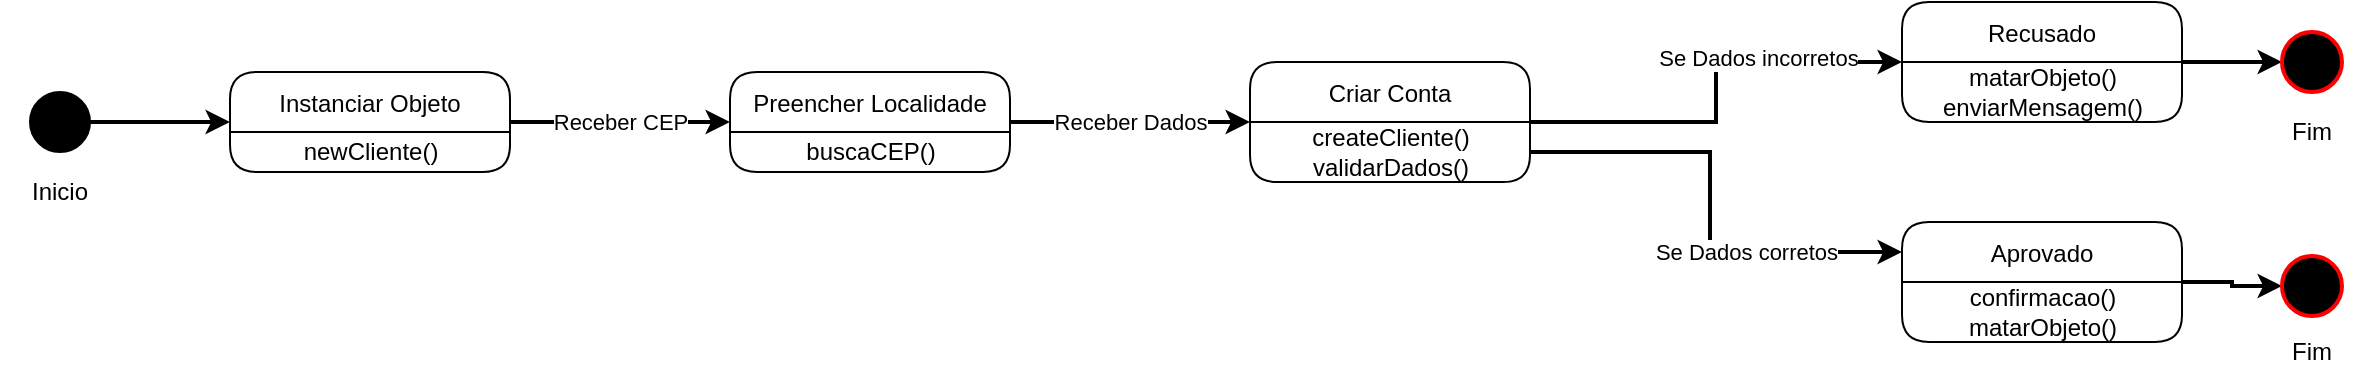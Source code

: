 <mxfile version="17.2.4" type="device" pages="6"><diagram id="d__lL-7e5vI1EAoWvttF" name="Cliente"><mxGraphModel dx="1422" dy="865" grid="1" gridSize="10" guides="1" tooltips="1" connect="1" arrows="1" fold="1" page="1" pageScale="1" pageWidth="827" pageHeight="1169" math="0" shadow="0"><root><mxCell id="0"/><mxCell id="1" parent="0"/><mxCell id="Wi28_8OTatRWGvwmLE8c-4" style="edgeStyle=orthogonalEdgeStyle;rounded=0;orthogonalLoop=1;jettySize=auto;html=1;entryX=0;entryY=0.5;entryDx=0;entryDy=0;strokeWidth=2;" parent="1" source="Wi28_8OTatRWGvwmLE8c-2" target="Wi28_8OTatRWGvwmLE8c-16" edge="1"><mxGeometry relative="1" as="geometry"><mxPoint x="200" y="80" as="targetPoint"/></mxGeometry></mxCell><mxCell id="Wi28_8OTatRWGvwmLE8c-2" value="" style="ellipse;whiteSpace=wrap;html=1;aspect=fixed;fillColor=#000000;" parent="1" vertex="1"><mxGeometry x="30" y="65" width="30" height="30" as="geometry"/></mxCell><mxCell id="Wi28_8OTatRWGvwmLE8c-22" value="Receber CEP" style="edgeStyle=orthogonalEdgeStyle;rounded=0;orthogonalLoop=1;jettySize=auto;html=1;entryX=0;entryY=0.5;entryDx=0;entryDy=0;strokeWidth=2;" parent="1" source="Wi28_8OTatRWGvwmLE8c-16" target="Wi28_8OTatRWGvwmLE8c-21" edge="1"><mxGeometry relative="1" as="geometry"/></mxCell><mxCell id="Wi28_8OTatRWGvwmLE8c-16" value="Instanciar Objeto" style="swimlane;fontStyle=0;childLayout=stackLayout;horizontal=1;startSize=30;horizontalStack=0;resizeParent=1;resizeParentMax=0;resizeLast=0;collapsible=1;marginBottom=0;fillColor=#FFFFFF;rounded=1;" parent="1" vertex="1"><mxGeometry x="130" y="55" width="140" height="50" as="geometry"/></mxCell><mxCell id="Wi28_8OTatRWGvwmLE8c-25" value="newCliente()" style="text;html=1;align=center;verticalAlign=middle;resizable=0;points=[];autosize=1;strokeColor=none;fillColor=none;" parent="Wi28_8OTatRWGvwmLE8c-16" vertex="1"><mxGeometry y="30" width="140" height="20" as="geometry"/></mxCell><mxCell id="Wi28_8OTatRWGvwmLE8c-24" value="Receber Dados" style="edgeStyle=orthogonalEdgeStyle;rounded=0;orthogonalLoop=1;jettySize=auto;html=1;entryX=0;entryY=0.5;entryDx=0;entryDy=0;strokeWidth=2;" parent="1" source="Wi28_8OTatRWGvwmLE8c-21" target="Wi28_8OTatRWGvwmLE8c-23" edge="1"><mxGeometry relative="1" as="geometry"/></mxCell><mxCell id="Wi28_8OTatRWGvwmLE8c-21" value="Preencher Localidade" style="swimlane;fontStyle=0;childLayout=stackLayout;horizontal=1;startSize=30;horizontalStack=0;resizeParent=1;resizeParentMax=0;resizeLast=0;collapsible=1;marginBottom=0;fillColor=#FFFFFF;rounded=1;" parent="1" vertex="1"><mxGeometry x="380" y="55" width="140" height="50" as="geometry"/></mxCell><mxCell id="Wi28_8OTatRWGvwmLE8c-27" value="buscaCEP()" style="text;html=1;align=center;verticalAlign=middle;resizable=0;points=[];autosize=1;strokeColor=none;fillColor=none;" parent="Wi28_8OTatRWGvwmLE8c-21" vertex="1"><mxGeometry y="30" width="140" height="20" as="geometry"/></mxCell><mxCell id="Wi28_8OTatRWGvwmLE8c-35" style="edgeStyle=orthogonalEdgeStyle;rounded=0;orthogonalLoop=1;jettySize=auto;html=1;entryX=0;entryY=0.5;entryDx=0;entryDy=0;strokeWidth=2;" parent="1" source="Wi28_8OTatRWGvwmLE8c-23" target="Wi28_8OTatRWGvwmLE8c-31" edge="1"><mxGeometry relative="1" as="geometry"/></mxCell><mxCell id="Wi28_8OTatRWGvwmLE8c-40" value="Se Dados incorretos" style="edgeLabel;html=1;align=center;verticalAlign=middle;resizable=0;points=[];" parent="Wi28_8OTatRWGvwmLE8c-35" vertex="1" connectable="0"><mxGeometry x="0.328" y="2" relative="1" as="geometry"><mxPoint as="offset"/></mxGeometry></mxCell><mxCell id="Wi28_8OTatRWGvwmLE8c-23" value="Criar Conta" style="swimlane;fontStyle=0;childLayout=stackLayout;horizontal=1;startSize=30;horizontalStack=0;resizeParent=1;resizeParentMax=0;resizeLast=0;collapsible=1;marginBottom=0;fillColor=#FFFFFF;rounded=1;" parent="1" vertex="1"><mxGeometry x="640" y="50" width="140" height="60" as="geometry"/></mxCell><mxCell id="Wi28_8OTatRWGvwmLE8c-28" value="createCliente()&lt;br&gt;validarDados()" style="text;html=1;align=center;verticalAlign=middle;resizable=0;points=[];autosize=1;strokeColor=none;fillColor=none;" parent="Wi28_8OTatRWGvwmLE8c-23" vertex="1"><mxGeometry y="30" width="140" height="30" as="geometry"/></mxCell><mxCell id="Wi28_8OTatRWGvwmLE8c-43" style="edgeStyle=orthogonalEdgeStyle;rounded=0;orthogonalLoop=1;jettySize=auto;html=1;entryX=0;entryY=0.5;entryDx=0;entryDy=0;strokeWidth=2;" parent="1" source="Wi28_8OTatRWGvwmLE8c-31" target="Wi28_8OTatRWGvwmLE8c-42" edge="1"><mxGeometry relative="1" as="geometry"/></mxCell><mxCell id="Wi28_8OTatRWGvwmLE8c-31" value="Recusado" style="swimlane;fontStyle=0;childLayout=stackLayout;horizontal=1;startSize=30;horizontalStack=0;resizeParent=1;resizeParentMax=0;resizeLast=0;collapsible=1;marginBottom=0;fillColor=#FFFFFF;rounded=1;" parent="1" vertex="1"><mxGeometry x="966" y="20" width="140" height="60" as="geometry"/></mxCell><mxCell id="Wi28_8OTatRWGvwmLE8c-32" value="matarObjeto()&lt;br&gt;enviarMensagem()" style="text;html=1;align=center;verticalAlign=middle;resizable=0;points=[];autosize=1;strokeColor=none;fillColor=none;" parent="Wi28_8OTatRWGvwmLE8c-31" vertex="1"><mxGeometry y="30" width="140" height="30" as="geometry"/></mxCell><mxCell id="Wi28_8OTatRWGvwmLE8c-48" style="edgeStyle=orthogonalEdgeStyle;rounded=0;orthogonalLoop=1;jettySize=auto;html=1;entryX=0;entryY=0.5;entryDx=0;entryDy=0;strokeWidth=2;" parent="1" source="Wi28_8OTatRWGvwmLE8c-37" target="Wi28_8OTatRWGvwmLE8c-46" edge="1"><mxGeometry relative="1" as="geometry"/></mxCell><mxCell id="Wi28_8OTatRWGvwmLE8c-37" value="Aprovado" style="swimlane;fontStyle=0;childLayout=stackLayout;horizontal=1;startSize=30;horizontalStack=0;resizeParent=1;resizeParentMax=0;resizeLast=0;collapsible=1;marginBottom=0;fillColor=#FFFFFF;rounded=1;" parent="1" vertex="1"><mxGeometry x="966" y="130" width="140" height="60" as="geometry"/></mxCell><mxCell id="Wi28_8OTatRWGvwmLE8c-38" value="confirmacao()&lt;br&gt;matarObjeto()" style="text;html=1;align=center;verticalAlign=middle;resizable=0;points=[];autosize=1;strokeColor=none;fillColor=none;" parent="Wi28_8OTatRWGvwmLE8c-37" vertex="1"><mxGeometry y="30" width="140" height="30" as="geometry"/></mxCell><mxCell id="Wi28_8OTatRWGvwmLE8c-39" style="edgeStyle=orthogonalEdgeStyle;rounded=0;orthogonalLoop=1;jettySize=auto;html=1;strokeWidth=2;" parent="1" source="Wi28_8OTatRWGvwmLE8c-28" target="Wi28_8OTatRWGvwmLE8c-37" edge="1"><mxGeometry relative="1" as="geometry"><Array as="points"><mxPoint x="870" y="95"/><mxPoint x="870" y="145"/></Array></mxGeometry></mxCell><mxCell id="Wi28_8OTatRWGvwmLE8c-41" value="Se Dados corretos" style="edgeLabel;html=1;align=center;verticalAlign=middle;resizable=0;points=[];" parent="Wi28_8OTatRWGvwmLE8c-39" vertex="1" connectable="0"><mxGeometry x="0.246" y="-3" relative="1" as="geometry"><mxPoint x="11" y="-3" as="offset"/></mxGeometry></mxCell><mxCell id="Wi28_8OTatRWGvwmLE8c-42" value="Fim" style="ellipse;whiteSpace=wrap;html=1;aspect=fixed;fillColor=#000000;strokeColor=#FF0000;strokeWidth=2;" parent="1" vertex="1"><mxGeometry x="1156" y="35" width="30" height="30" as="geometry"/></mxCell><mxCell id="Wi28_8OTatRWGvwmLE8c-44" value="Fim" style="text;html=1;strokeColor=none;fillColor=none;align=center;verticalAlign=middle;whiteSpace=wrap;rounded=0;" parent="1" vertex="1"><mxGeometry x="1141" y="70" width="60" height="30" as="geometry"/></mxCell><mxCell id="Wi28_8OTatRWGvwmLE8c-46" value="Fim" style="ellipse;whiteSpace=wrap;html=1;aspect=fixed;fillColor=#000000;strokeColor=#FF0000;strokeWidth=2;" parent="1" vertex="1"><mxGeometry x="1156" y="147" width="30" height="30" as="geometry"/></mxCell><mxCell id="Wi28_8OTatRWGvwmLE8c-47" value="Fim" style="text;html=1;strokeColor=none;fillColor=none;align=center;verticalAlign=middle;whiteSpace=wrap;rounded=0;" parent="1" vertex="1"><mxGeometry x="1141" y="180" width="60" height="30" as="geometry"/></mxCell><mxCell id="5NjfMTuAP95Ic-Omw6LU-1" value="Inicio" style="text;html=1;strokeColor=none;fillColor=none;align=center;verticalAlign=middle;whiteSpace=wrap;rounded=0;" parent="1" vertex="1"><mxGeometry x="15" y="100" width="60" height="30" as="geometry"/></mxCell></root></mxGraphModel></diagram><diagram id="Y2x1LeYhTj1fg2mbW8Dr" name="Mecanico"><mxGraphModel dx="1422" dy="865" grid="1" gridSize="10" guides="1" tooltips="1" connect="1" arrows="1" fold="1" page="1" pageScale="1" pageWidth="827" pageHeight="1169" math="0" shadow="0"><root><mxCell id="0"/><mxCell id="1" parent="0"/><mxCell id="ucSKzTuNfNMC8DD_uGcm-1" style="edgeStyle=orthogonalEdgeStyle;rounded=0;orthogonalLoop=1;jettySize=auto;html=1;entryX=0;entryY=0.5;entryDx=0;entryDy=0;strokeWidth=2;" parent="1" source="ucSKzTuNfNMC8DD_uGcm-2" target="ucSKzTuNfNMC8DD_uGcm-4" edge="1"><mxGeometry relative="1" as="geometry"><mxPoint x="200" y="80" as="targetPoint"/></mxGeometry></mxCell><mxCell id="ucSKzTuNfNMC8DD_uGcm-2" value="" style="ellipse;whiteSpace=wrap;html=1;aspect=fixed;fillColor=#000000;" parent="1" vertex="1"><mxGeometry x="30" y="65" width="30" height="30" as="geometry"/></mxCell><mxCell id="ucSKzTuNfNMC8DD_uGcm-3" value="Receber CEP" style="edgeStyle=orthogonalEdgeStyle;rounded=0;orthogonalLoop=1;jettySize=auto;html=1;entryX=0;entryY=0.5;entryDx=0;entryDy=0;strokeWidth=2;" parent="1" source="ucSKzTuNfNMC8DD_uGcm-4" target="ucSKzTuNfNMC8DD_uGcm-7" edge="1"><mxGeometry relative="1" as="geometry"/></mxCell><mxCell id="ucSKzTuNfNMC8DD_uGcm-4" value="Instanciar Objeto" style="swimlane;fontStyle=0;childLayout=stackLayout;horizontal=1;startSize=30;horizontalStack=0;resizeParent=1;resizeParentMax=0;resizeLast=0;collapsible=1;marginBottom=0;fillColor=#FFFFFF;rounded=1;" parent="1" vertex="1"><mxGeometry x="190" y="55" width="140" height="50" as="geometry"/></mxCell><mxCell id="ucSKzTuNfNMC8DD_uGcm-5" value="newMecanico()" style="text;html=1;align=center;verticalAlign=middle;resizable=0;points=[];autosize=1;strokeColor=none;fillColor=none;" parent="ucSKzTuNfNMC8DD_uGcm-4" vertex="1"><mxGeometry y="30" width="140" height="20" as="geometry"/></mxCell><mxCell id="ucSKzTuNfNMC8DD_uGcm-6" value="Receber Dados" style="edgeStyle=orthogonalEdgeStyle;rounded=0;orthogonalLoop=1;jettySize=auto;html=1;entryX=0;entryY=0.5;entryDx=0;entryDy=0;strokeWidth=2;" parent="1" source="ucSKzTuNfNMC8DD_uGcm-7" target="ucSKzTuNfNMC8DD_uGcm-11" edge="1"><mxGeometry relative="1" as="geometry"/></mxCell><mxCell id="ucSKzTuNfNMC8DD_uGcm-7" value="Preencher Localidade" style="swimlane;fontStyle=0;childLayout=stackLayout;horizontal=1;startSize=30;horizontalStack=0;resizeParent=1;resizeParentMax=0;resizeLast=0;collapsible=1;marginBottom=0;fillColor=#FFFFFF;rounded=1;" parent="1" vertex="1"><mxGeometry x="440" y="55" width="140" height="50" as="geometry"/></mxCell><mxCell id="ucSKzTuNfNMC8DD_uGcm-8" value="buscaCEP()" style="text;html=1;align=center;verticalAlign=middle;resizable=0;points=[];autosize=1;strokeColor=none;fillColor=none;" parent="ucSKzTuNfNMC8DD_uGcm-7" vertex="1"><mxGeometry y="30" width="140" height="20" as="geometry"/></mxCell><mxCell id="ucSKzTuNfNMC8DD_uGcm-9" style="edgeStyle=orthogonalEdgeStyle;rounded=0;orthogonalLoop=1;jettySize=auto;html=1;entryX=0;entryY=0.5;entryDx=0;entryDy=0;strokeWidth=2;" parent="1" source="ucSKzTuNfNMC8DD_uGcm-11" target="ucSKzTuNfNMC8DD_uGcm-14" edge="1"><mxGeometry relative="1" as="geometry"/></mxCell><mxCell id="ucSKzTuNfNMC8DD_uGcm-10" value="Se Dados incorretos" style="edgeLabel;html=1;align=center;verticalAlign=middle;resizable=0;points=[];" parent="ucSKzTuNfNMC8DD_uGcm-9" vertex="1" connectable="0"><mxGeometry x="0.328" y="2" relative="1" as="geometry"><mxPoint as="offset"/></mxGeometry></mxCell><mxCell id="ucSKzTuNfNMC8DD_uGcm-11" value="Criar Conta" style="swimlane;fontStyle=0;childLayout=stackLayout;horizontal=1;startSize=30;horizontalStack=0;resizeParent=1;resizeParentMax=0;resizeLast=0;collapsible=1;marginBottom=0;fillColor=#FFFFFF;rounded=1;" parent="1" vertex="1"><mxGeometry x="680" y="50" width="140" height="60" as="geometry"/></mxCell><mxCell id="ucSKzTuNfNMC8DD_uGcm-12" value="createMecanico()&lt;br&gt;validarDados()" style="text;html=1;align=center;verticalAlign=middle;resizable=0;points=[];autosize=1;strokeColor=none;fillColor=none;" parent="ucSKzTuNfNMC8DD_uGcm-11" vertex="1"><mxGeometry y="30" width="140" height="30" as="geometry"/></mxCell><mxCell id="ucSKzTuNfNMC8DD_uGcm-13" style="edgeStyle=orthogonalEdgeStyle;rounded=0;orthogonalLoop=1;jettySize=auto;html=1;entryX=0;entryY=0.5;entryDx=0;entryDy=0;strokeWidth=2;" parent="1" source="ucSKzTuNfNMC8DD_uGcm-14" target="ucSKzTuNfNMC8DD_uGcm-21" edge="1"><mxGeometry relative="1" as="geometry"/></mxCell><mxCell id="ucSKzTuNfNMC8DD_uGcm-14" value="Recusado" style="swimlane;fontStyle=0;childLayout=stackLayout;horizontal=1;startSize=30;horizontalStack=0;resizeParent=1;resizeParentMax=0;resizeLast=0;collapsible=1;marginBottom=0;fillColor=#FFFFFF;rounded=1;" parent="1" vertex="1"><mxGeometry x="990" y="5" width="140" height="60" as="geometry"/></mxCell><mxCell id="ucSKzTuNfNMC8DD_uGcm-15" value="matarObjeto()&lt;br&gt;enviarMensagem()" style="text;html=1;align=center;verticalAlign=middle;resizable=0;points=[];autosize=1;strokeColor=none;fillColor=none;" parent="ucSKzTuNfNMC8DD_uGcm-14" vertex="1"><mxGeometry y="30" width="140" height="30" as="geometry"/></mxCell><mxCell id="ucSKzTuNfNMC8DD_uGcm-16" style="edgeStyle=orthogonalEdgeStyle;rounded=0;orthogonalLoop=1;jettySize=auto;html=1;entryX=0;entryY=0.5;entryDx=0;entryDy=0;strokeWidth=2;" parent="1" source="ucSKzTuNfNMC8DD_uGcm-17" target="ucSKzTuNfNMC8DD_uGcm-23" edge="1"><mxGeometry relative="1" as="geometry"/></mxCell><mxCell id="ucSKzTuNfNMC8DD_uGcm-17" value="Aprovado" style="swimlane;fontStyle=0;childLayout=stackLayout;horizontal=1;startSize=30;horizontalStack=0;resizeParent=1;resizeParentMax=0;resizeLast=0;collapsible=1;marginBottom=0;fillColor=#FFFFFF;rounded=1;" parent="1" vertex="1"><mxGeometry x="990" y="115" width="140" height="60" as="geometry"/></mxCell><mxCell id="ucSKzTuNfNMC8DD_uGcm-18" value="confirmacao()&lt;br&gt;matarObjeto()" style="text;html=1;align=center;verticalAlign=middle;resizable=0;points=[];autosize=1;strokeColor=none;fillColor=none;" parent="ucSKzTuNfNMC8DD_uGcm-17" vertex="1"><mxGeometry y="30" width="140" height="30" as="geometry"/></mxCell><mxCell id="ucSKzTuNfNMC8DD_uGcm-19" style="edgeStyle=orthogonalEdgeStyle;rounded=0;orthogonalLoop=1;jettySize=auto;html=1;strokeWidth=2;" parent="1" source="ucSKzTuNfNMC8DD_uGcm-12" target="ucSKzTuNfNMC8DD_uGcm-17" edge="1"><mxGeometry relative="1" as="geometry"><Array as="points"><mxPoint x="900" y="95"/><mxPoint x="900" y="145"/></Array></mxGeometry></mxCell><mxCell id="ucSKzTuNfNMC8DD_uGcm-20" value="Se Dados corretos" style="edgeLabel;html=1;align=center;verticalAlign=middle;resizable=0;points=[];" parent="ucSKzTuNfNMC8DD_uGcm-19" vertex="1" connectable="0"><mxGeometry x="0.246" y="-3" relative="1" as="geometry"><mxPoint x="11" y="-3" as="offset"/></mxGeometry></mxCell><mxCell id="ucSKzTuNfNMC8DD_uGcm-21" value="Fim" style="ellipse;whiteSpace=wrap;html=1;aspect=fixed;fillColor=#000000;strokeColor=#FF0000;strokeWidth=2;" parent="1" vertex="1"><mxGeometry x="1180" y="20" width="30" height="30" as="geometry"/></mxCell><mxCell id="ucSKzTuNfNMC8DD_uGcm-22" value="Fim" style="text;html=1;strokeColor=none;fillColor=none;align=center;verticalAlign=middle;whiteSpace=wrap;rounded=0;" parent="1" vertex="1"><mxGeometry x="1165" y="55" width="60" height="30" as="geometry"/></mxCell><mxCell id="ucSKzTuNfNMC8DD_uGcm-23" value="Fim" style="ellipse;whiteSpace=wrap;html=1;aspect=fixed;fillColor=#000000;strokeColor=#FF0000;strokeWidth=2;" parent="1" vertex="1"><mxGeometry x="1180" y="130" width="30" height="30" as="geometry"/></mxCell><mxCell id="ucSKzTuNfNMC8DD_uGcm-24" value="Fim" style="text;html=1;strokeColor=none;fillColor=none;align=center;verticalAlign=middle;whiteSpace=wrap;rounded=0;" parent="1" vertex="1"><mxGeometry x="1165" y="165" width="60" height="30" as="geometry"/></mxCell><mxCell id="ucSKzTuNfNMC8DD_uGcm-25" value="Inicio" style="text;html=1;strokeColor=none;fillColor=none;align=center;verticalAlign=middle;whiteSpace=wrap;rounded=0;" parent="1" vertex="1"><mxGeometry x="15" y="100" width="60" height="30" as="geometry"/></mxCell></root></mxGraphModel></diagram><diagram id="5gv7vyamTjO-tV0MksFI" name="Pagamento"><mxGraphModel dx="1102" dy="865" grid="1" gridSize="10" guides="1" tooltips="1" connect="1" arrows="1" fold="1" page="1" pageScale="1" pageWidth="827" pageHeight="1169" math="0" shadow="0"><root><mxCell id="0"/><mxCell id="1" parent="0"/><mxCell id="VEqi0ZFQVi1Slq_XypR--1" style="edgeStyle=orthogonalEdgeStyle;rounded=0;orthogonalLoop=1;jettySize=auto;html=1;entryX=0;entryY=0.5;entryDx=0;entryDy=0;strokeWidth=2;" parent="1" source="VEqi0ZFQVi1Slq_XypR--2" target="VEqi0ZFQVi1Slq_XypR--4" edge="1"><mxGeometry relative="1" as="geometry"><mxPoint x="200" y="80" as="targetPoint"/></mxGeometry></mxCell><mxCell id="VEqi0ZFQVi1Slq_XypR--2" value="" style="ellipse;whiteSpace=wrap;html=1;aspect=fixed;fillColor=#000000;" parent="1" vertex="1"><mxGeometry x="30" y="65" width="30" height="30" as="geometry"/></mxCell><mxCell id="VEqi0ZFQVi1Slq_XypR--3" value="Se não exister Cartão" style="edgeStyle=orthogonalEdgeStyle;rounded=0;orthogonalLoop=1;jettySize=auto;html=1;entryX=0;entryY=0.5;entryDx=0;entryDy=0;strokeWidth=2;" parent="1" source="VEqi0ZFQVi1Slq_XypR--4" target="VEqi0ZFQVi1Slq_XypR--7" edge="1"><mxGeometry relative="1" as="geometry"/></mxCell><mxCell id="VEqi0ZFQVi1Slq_XypR--48" style="edgeStyle=orthogonalEdgeStyle;rounded=0;orthogonalLoop=1;jettySize=auto;html=1;entryX=0.486;entryY=1.033;entryDx=0;entryDy=0;entryPerimeter=0;strokeWidth=2;" parent="1" source="VEqi0ZFQVi1Slq_XypR--4" target="VEqi0ZFQVi1Slq_XypR--12" edge="1"><mxGeometry relative="1" as="geometry"><Array as="points"><mxPoint x="260" y="200"/><mxPoint x="808" y="200"/></Array></mxGeometry></mxCell><mxCell id="VEqi0ZFQVi1Slq_XypR--49" value="Receber Dados" style="edgeLabel;html=1;align=center;verticalAlign=middle;resizable=0;points=[];" parent="VEqi0ZFQVi1Slq_XypR--48" vertex="1" connectable="0"><mxGeometry x="-0.029" y="2" relative="1" as="geometry"><mxPoint as="offset"/></mxGeometry></mxCell><mxCell id="VEqi0ZFQVi1Slq_XypR--4" value="Buscar Cartão" style="swimlane;fontStyle=0;childLayout=stackLayout;horizontal=1;startSize=30;horizontalStack=0;resizeParent=1;resizeParentMax=0;resizeLast=0;collapsible=1;marginBottom=0;fillColor=#FFFFFF;rounded=1;" parent="1" vertex="1"><mxGeometry x="190" y="55" width="140" height="50" as="geometry"/></mxCell><mxCell id="VEqi0ZFQVi1Slq_XypR--5" value="buscarCartao()" style="text;html=1;align=center;verticalAlign=middle;resizable=0;points=[];autosize=1;strokeColor=none;fillColor=none;" parent="VEqi0ZFQVi1Slq_XypR--4" vertex="1"><mxGeometry y="30" width="140" height="20" as="geometry"/></mxCell><mxCell id="VEqi0ZFQVi1Slq_XypR--6" value="Receber Dados" style="edgeStyle=orthogonalEdgeStyle;rounded=0;orthogonalLoop=1;jettySize=auto;html=1;entryX=0;entryY=0.5;entryDx=0;entryDy=0;strokeWidth=2;" parent="1" source="VEqi0ZFQVi1Slq_XypR--7" target="VEqi0ZFQVi1Slq_XypR--11" edge="1"><mxGeometry relative="1" as="geometry"/></mxCell><mxCell id="VEqi0ZFQVi1Slq_XypR--7" value="Instanciar Objeto" style="swimlane;fontStyle=0;childLayout=stackLayout;horizontal=1;startSize=30;horizontalStack=0;resizeParent=1;resizeParentMax=0;resizeLast=0;collapsible=1;marginBottom=0;fillColor=#FFFFFF;rounded=1;" parent="1" vertex="1"><mxGeometry x="500" y="50" width="140" height="50" as="geometry"/></mxCell><mxCell id="VEqi0ZFQVi1Slq_XypR--8" value="newPagamento()" style="text;html=1;align=center;verticalAlign=middle;resizable=0;points=[];autosize=1;strokeColor=none;fillColor=none;" parent="VEqi0ZFQVi1Slq_XypR--7" vertex="1"><mxGeometry y="30" width="140" height="20" as="geometry"/></mxCell><mxCell id="VEqi0ZFQVi1Slq_XypR--9" style="edgeStyle=orthogonalEdgeStyle;rounded=0;orthogonalLoop=1;jettySize=auto;html=1;entryX=0;entryY=0.5;entryDx=0;entryDy=0;strokeWidth=2;" parent="1" source="VEqi0ZFQVi1Slq_XypR--11" target="VEqi0ZFQVi1Slq_XypR--14" edge="1"><mxGeometry relative="1" as="geometry"/></mxCell><mxCell id="VEqi0ZFQVi1Slq_XypR--10" value="Se Dados incorretos" style="edgeLabel;html=1;align=center;verticalAlign=middle;resizable=0;points=[];" parent="VEqi0ZFQVi1Slq_XypR--9" vertex="1" connectable="0"><mxGeometry x="0.328" y="2" relative="1" as="geometry"><mxPoint as="offset"/></mxGeometry></mxCell><mxCell id="VEqi0ZFQVi1Slq_XypR--11" value="Pagamento" style="swimlane;fontStyle=0;childLayout=stackLayout;horizontal=1;startSize=30;horizontalStack=0;resizeParent=1;resizeParentMax=0;resizeLast=0;collapsible=1;marginBottom=0;fillColor=#FFFFFF;rounded=1;" parent="1" vertex="1"><mxGeometry x="740" y="45" width="140" height="60" as="geometry"/></mxCell><mxCell id="VEqi0ZFQVi1Slq_XypR--12" value="pagar()&lt;br&gt;validarCartao()" style="text;html=1;align=center;verticalAlign=middle;resizable=0;points=[];autosize=1;strokeColor=none;fillColor=none;" parent="VEqi0ZFQVi1Slq_XypR--11" vertex="1"><mxGeometry y="30" width="140" height="30" as="geometry"/></mxCell><mxCell id="VEqi0ZFQVi1Slq_XypR--13" style="edgeStyle=orthogonalEdgeStyle;rounded=0;orthogonalLoop=1;jettySize=auto;html=1;entryX=0;entryY=0.5;entryDx=0;entryDy=0;strokeWidth=2;" parent="1" source="VEqi0ZFQVi1Slq_XypR--14" target="VEqi0ZFQVi1Slq_XypR--21" edge="1"><mxGeometry relative="1" as="geometry"/></mxCell><mxCell id="VEqi0ZFQVi1Slq_XypR--14" value="Recusado" style="swimlane;fontStyle=0;childLayout=stackLayout;horizontal=1;startSize=30;horizontalStack=0;resizeParent=1;resizeParentMax=0;resizeLast=0;collapsible=1;marginBottom=0;fillColor=#FFFFFF;rounded=1;" parent="1" vertex="1"><mxGeometry x="1050" width="140" height="60" as="geometry"/></mxCell><mxCell id="VEqi0ZFQVi1Slq_XypR--15" value="matarObjeto()&lt;br&gt;enviarMensagem()" style="text;html=1;align=center;verticalAlign=middle;resizable=0;points=[];autosize=1;strokeColor=none;fillColor=none;" parent="VEqi0ZFQVi1Slq_XypR--14" vertex="1"><mxGeometry y="30" width="140" height="30" as="geometry"/></mxCell><mxCell id="VEqi0ZFQVi1Slq_XypR--16" style="edgeStyle=orthogonalEdgeStyle;rounded=0;orthogonalLoop=1;jettySize=auto;html=1;entryX=0;entryY=0.5;entryDx=0;entryDy=0;strokeWidth=2;" parent="1" source="VEqi0ZFQVi1Slq_XypR--17" target="VEqi0ZFQVi1Slq_XypR--23" edge="1"><mxGeometry relative="1" as="geometry"/></mxCell><mxCell id="VEqi0ZFQVi1Slq_XypR--17" value="Aprovado" style="swimlane;fontStyle=0;childLayout=stackLayout;horizontal=1;startSize=30;horizontalStack=0;resizeParent=1;resizeParentMax=0;resizeLast=0;collapsible=1;marginBottom=0;fillColor=#FFFFFF;rounded=1;" parent="1" vertex="1"><mxGeometry x="1050" y="110" width="140" height="60" as="geometry"/></mxCell><mxCell id="VEqi0ZFQVi1Slq_XypR--18" value="confirmacao()&lt;br&gt;matarObjeto()" style="text;html=1;align=center;verticalAlign=middle;resizable=0;points=[];autosize=1;strokeColor=none;fillColor=none;" parent="VEqi0ZFQVi1Slq_XypR--17" vertex="1"><mxGeometry y="30" width="140" height="30" as="geometry"/></mxCell><mxCell id="VEqi0ZFQVi1Slq_XypR--19" style="edgeStyle=orthogonalEdgeStyle;rounded=0;orthogonalLoop=1;jettySize=auto;html=1;strokeWidth=2;" parent="1" source="VEqi0ZFQVi1Slq_XypR--12" target="VEqi0ZFQVi1Slq_XypR--17" edge="1"><mxGeometry relative="1" as="geometry"><Array as="points"><mxPoint x="960" y="90"/><mxPoint x="960" y="140"/></Array></mxGeometry></mxCell><mxCell id="VEqi0ZFQVi1Slq_XypR--20" value="Se Dados corretos" style="edgeLabel;html=1;align=center;verticalAlign=middle;resizable=0;points=[];" parent="VEqi0ZFQVi1Slq_XypR--19" vertex="1" connectable="0"><mxGeometry x="0.246" y="-3" relative="1" as="geometry"><mxPoint x="11" y="-3" as="offset"/></mxGeometry></mxCell><mxCell id="VEqi0ZFQVi1Slq_XypR--21" value="Fim" style="ellipse;whiteSpace=wrap;html=1;aspect=fixed;fillColor=#000000;strokeColor=#FF0000;strokeWidth=2;" parent="1" vertex="1"><mxGeometry x="1240" y="15" width="30" height="30" as="geometry"/></mxCell><mxCell id="VEqi0ZFQVi1Slq_XypR--22" value="Fim" style="text;html=1;strokeColor=none;fillColor=none;align=center;verticalAlign=middle;whiteSpace=wrap;rounded=0;" parent="1" vertex="1"><mxGeometry x="1225" y="50" width="60" height="30" as="geometry"/></mxCell><mxCell id="VEqi0ZFQVi1Slq_XypR--23" value="Fim" style="ellipse;whiteSpace=wrap;html=1;aspect=fixed;fillColor=#000000;strokeColor=#FF0000;strokeWidth=2;" parent="1" vertex="1"><mxGeometry x="1240" y="125" width="30" height="30" as="geometry"/></mxCell><mxCell id="VEqi0ZFQVi1Slq_XypR--24" value="Fim" style="text;html=1;strokeColor=none;fillColor=none;align=center;verticalAlign=middle;whiteSpace=wrap;rounded=0;" parent="1" vertex="1"><mxGeometry x="1225" y="160" width="60" height="30" as="geometry"/></mxCell><mxCell id="VEqi0ZFQVi1Slq_XypR--25" value="Inicio" style="text;html=1;strokeColor=none;fillColor=none;align=center;verticalAlign=middle;whiteSpace=wrap;rounded=0;" parent="1" vertex="1"><mxGeometry x="15" y="100" width="60" height="30" as="geometry"/></mxCell></root></mxGraphModel></diagram><diagram id="nuBicoKrahbvDq-5cPMj" name="Chat"><mxGraphModel dx="1185" dy="721" grid="1" gridSize="10" guides="1" tooltips="1" connect="1" arrows="1" fold="1" page="1" pageScale="1" pageWidth="827" pageHeight="1169" math="0" shadow="0"><root><mxCell id="0"/><mxCell id="1" parent="0"/><mxCell id="zZdvCqglOI4tBGcIXWND-1" style="edgeStyle=orthogonalEdgeStyle;rounded=0;orthogonalLoop=1;jettySize=auto;html=1;entryX=0;entryY=0.5;entryDx=0;entryDy=0;strokeWidth=2;" parent="1" target="zZdvCqglOI4tBGcIXWND-4" edge="1"><mxGeometry relative="1" as="geometry"><mxPoint x="135" y="140" as="targetPoint"/><mxPoint x="55" y="140" as="sourcePoint"/></mxGeometry></mxCell><mxCell id="zZdvCqglOI4tBGcIXWND-2" value="" style="ellipse;whiteSpace=wrap;html=1;aspect=fixed;fillColor=#000000;" parent="1" vertex="1"><mxGeometry x="25" y="120" width="30" height="30" as="geometry"/></mxCell><mxCell id="-Iz7L4kI9mNJy-NJfjWG-8" style="edgeStyle=orthogonalEdgeStyle;rounded=0;orthogonalLoop=1;jettySize=auto;html=1;entryX=0;entryY=0.5;entryDx=0;entryDy=0;strokeWidth=2;" edge="1" parent="1" source="zZdvCqglOI4tBGcIXWND-4" target="-Iz7L4kI9mNJy-NJfjWG-4"><mxGeometry relative="1" as="geometry"><mxPoint x="390" y="100" as="targetPoint"/><Array as="points"><mxPoint x="300" y="140"/><mxPoint x="300" y="100"/></Array></mxGeometry></mxCell><mxCell id="-Iz7L4kI9mNJy-NJfjWG-9" value="Se chat existir" style="edgeLabel;html=1;align=center;verticalAlign=middle;resizable=0;points=[];" vertex="1" connectable="0" parent="-Iz7L4kI9mNJy-NJfjWG-8"><mxGeometry x="-0.091" y="4" relative="1" as="geometry"><mxPoint x="-2" y="1" as="offset"/></mxGeometry></mxCell><mxCell id="zZdvCqglOI4tBGcIXWND-4" value="Buscar Chats" style="swimlane;fontStyle=0;childLayout=stackLayout;horizontal=1;startSize=30;horizontalStack=0;resizeParent=1;resizeParentMax=0;resizeLast=0;collapsible=1;marginBottom=0;fillColor=#FFFFFF;rounded=1;" parent="1" vertex="1"><mxGeometry x="125" y="115" width="140" height="50" as="geometry"/></mxCell><mxCell id="zZdvCqglOI4tBGcIXWND-5" value="getChat (idNegociacao)" style="text;html=1;align=center;verticalAlign=middle;resizable=0;points=[];autosize=1;strokeColor=none;fillColor=none;" parent="zZdvCqglOI4tBGcIXWND-4" vertex="1"><mxGeometry y="30" width="140" height="20" as="geometry"/></mxCell><mxCell id="zZdvCqglOI4tBGcIXWND-6" value="" style="edgeStyle=orthogonalEdgeStyle;rounded=0;orthogonalLoop=1;jettySize=auto;html=1;entryX=0.5;entryY=1;entryDx=0;entryDy=0;strokeWidth=2;" parent="1" source="zZdvCqglOI4tBGcIXWND-7" target="-Iz7L4kI9mNJy-NJfjWG-4" edge="1"><mxGeometry y="-20" relative="1" as="geometry"><mxPoint as="offset"/><mxPoint x="560" y="220.0" as="targetPoint"/></mxGeometry></mxCell><mxCell id="zZdvCqglOI4tBGcIXWND-7" value="Criar Novo Chat" style="swimlane;fontStyle=0;childLayout=stackLayout;horizontal=1;startSize=30;horizontalStack=0;resizeParent=1;resizeParentMax=0;resizeLast=0;collapsible=1;marginBottom=0;fillColor=#FFFFFF;rounded=1;" parent="1" vertex="1"><mxGeometry x="380" y="195" width="140" height="50" as="geometry"/></mxCell><mxCell id="zZdvCqglOI4tBGcIXWND-8" value="criarChat()" style="text;html=1;align=center;verticalAlign=middle;resizable=0;points=[];autosize=1;strokeColor=none;fillColor=none;" parent="zZdvCqglOI4tBGcIXWND-7" vertex="1"><mxGeometry y="30" width="140" height="20" as="geometry"/></mxCell><mxCell id="zZdvCqglOI4tBGcIXWND-11" value="Fim" style="ellipse;whiteSpace=wrap;html=1;aspect=fixed;fillColor=#000000;strokeColor=#FF0000;strokeWidth=2;" parent="1" vertex="1"><mxGeometry x="1280" y="85" width="30" height="30" as="geometry"/></mxCell><mxCell id="zZdvCqglOI4tBGcIXWND-12" value="Fim" style="text;html=1;strokeColor=none;fillColor=none;align=center;verticalAlign=middle;whiteSpace=wrap;rounded=0;" parent="1" vertex="1"><mxGeometry x="1265" y="125" width="60" height="30" as="geometry"/></mxCell><mxCell id="zZdvCqglOI4tBGcIXWND-13" value="Inicio" style="text;html=1;strokeColor=none;fillColor=none;align=center;verticalAlign=middle;whiteSpace=wrap;rounded=0;" parent="1" vertex="1"><mxGeometry x="10" y="150" width="60" height="30" as="geometry"/></mxCell><mxCell id="-Iz7L4kI9mNJy-NJfjWG-3" style="edgeStyle=orthogonalEdgeStyle;rounded=0;orthogonalLoop=1;jettySize=auto;html=1;entryX=0;entryY=0.5;entryDx=0;entryDy=0;" edge="1" parent="1" source="-Iz7L4kI9mNJy-NJfjWG-1" target="zZdvCqglOI4tBGcIXWND-11"><mxGeometry relative="1" as="geometry"/></mxCell><mxCell id="-Iz7L4kI9mNJy-NJfjWG-1" value="Fechar chat" style="swimlane;fontStyle=0;childLayout=stackLayout;horizontal=1;startSize=30;horizontalStack=0;resizeParent=1;resizeParentMax=0;resizeLast=0;collapsible=1;marginBottom=0;fillColor=#FFFFFF;rounded=1;" vertex="1" parent="1"><mxGeometry x="1050" y="75" width="140" height="50" as="geometry"/></mxCell><mxCell id="-Iz7L4kI9mNJy-NJfjWG-2" value="matarObjeto()" style="text;html=1;align=center;verticalAlign=middle;resizable=0;points=[];autosize=1;strokeColor=none;fillColor=none;" vertex="1" parent="-Iz7L4kI9mNJy-NJfjWG-1"><mxGeometry y="30" width="140" height="20" as="geometry"/></mxCell><mxCell id="-Iz7L4kI9mNJy-NJfjWG-18" style="edgeStyle=orthogonalEdgeStyle;rounded=0;orthogonalLoop=1;jettySize=auto;html=1;entryX=0;entryY=0.5;entryDx=0;entryDy=0;strokeWidth=2;" edge="1" parent="1" source="-Iz7L4kI9mNJy-NJfjWG-4" target="-Iz7L4kI9mNJy-NJfjWG-16"><mxGeometry relative="1" as="geometry"/></mxCell><mxCell id="-Iz7L4kI9mNJy-NJfjWG-4" value="MERGE" style="rhombus;whiteSpace=wrap;html=1;" vertex="1" parent="1"><mxGeometry x="610" y="60" width="80" height="80" as="geometry"/></mxCell><mxCell id="-Iz7L4kI9mNJy-NJfjWG-13" style="edgeStyle=orthogonalEdgeStyle;rounded=0;orthogonalLoop=1;jettySize=auto;html=1;entryX=0;entryY=0.5;entryDx=0;entryDy=0;strokeWidth=2;" edge="1" parent="1" source="zZdvCqglOI4tBGcIXWND-5" target="zZdvCqglOI4tBGcIXWND-7"><mxGeometry relative="1" as="geometry"><Array as="points"><mxPoint x="300" y="155"/><mxPoint x="300" y="220"/></Array></mxGeometry></mxCell><mxCell id="-Iz7L4kI9mNJy-NJfjWG-14" value="&lt;span style=&quot;color: rgba(0 , 0 , 0 , 0) ; font-family: monospace ; font-size: 0px ; background-color: rgb(248 , 249 , 250)&quot;&gt;%3CmxGraphModel%3E%3Croot%3E%3CmxCell%20id%3D%220%22%2F%3E%3CmxCell%20id%3D%221%22%20parent%3D%220%22%2F%3E%3CmxCell%20id%3D%222%22%20value%3D%22Se%20o%20usuario%20Fechar%20o%20chat%22%20style%3D%22edgeLabel%3Bhtml%3D1%3Balign%3Dcenter%3BverticalAlign%3Dmiddle%3Bresizable%3D0%3Bpoints%3D%5B%5D%3B%22%20vertex%3D%221%22%20connectable%3D%220%22%20parent%3D%221%22%3E%3CmxGeometry%20x%3D%22630%22%20y%3D%22100%22%20as%3D%22geometry%22%2F%3E%3C%2FmxCell%3E%3C%2Froot%3E%3C%2FmxGraphModel%3Se&lt;/span&gt;" style="edgeLabel;html=1;align=center;verticalAlign=middle;resizable=0;points=[];" vertex="1" connectable="0" parent="-Iz7L4kI9mNJy-NJfjWG-13"><mxGeometry x="0.389" y="1" relative="1" as="geometry"><mxPoint as="offset"/></mxGeometry></mxCell><mxCell id="-Iz7L4kI9mNJy-NJfjWG-15" value="Se chat não existir" style="edgeLabel;html=1;align=center;verticalAlign=middle;resizable=0;points=[];" vertex="1" connectable="0" parent="-Iz7L4kI9mNJy-NJfjWG-13"><mxGeometry x="0.12" relative="1" as="geometry"><mxPoint as="offset"/></mxGeometry></mxCell><mxCell id="-Iz7L4kI9mNJy-NJfjWG-19" style="edgeStyle=orthogonalEdgeStyle;rounded=0;orthogonalLoop=1;jettySize=auto;html=1;strokeWidth=2;" edge="1" parent="1" source="-Iz7L4kI9mNJy-NJfjWG-16" target="-Iz7L4kI9mNJy-NJfjWG-1"><mxGeometry relative="1" as="geometry"/></mxCell><mxCell id="-Iz7L4kI9mNJy-NJfjWG-20" value="Se o usuario fechar o chat" style="edgeLabel;html=1;align=center;verticalAlign=middle;resizable=0;points=[];" vertex="1" connectable="0" parent="-Iz7L4kI9mNJy-NJfjWG-19"><mxGeometry x="-0.265" y="-2" relative="1" as="geometry"><mxPoint x="18" y="-2" as="offset"/></mxGeometry></mxCell><mxCell id="-Iz7L4kI9mNJy-NJfjWG-16" value="Abrir um chat" style="swimlane;fontStyle=0;childLayout=stackLayout;horizontal=1;startSize=30;horizontalStack=0;resizeParent=1;resizeParentMax=0;resizeLast=0;collapsible=1;marginBottom=0;fillColor=#FFFFFF;rounded=1;" vertex="1" parent="1"><mxGeometry x="740" y="75" width="140" height="50" as="geometry"/></mxCell><mxCell id="-Iz7L4kI9mNJy-NJfjWG-17" value="abrirChat()" style="text;html=1;align=center;verticalAlign=middle;resizable=0;points=[];autosize=1;strokeColor=none;fillColor=none;" vertex="1" parent="-Iz7L4kI9mNJy-NJfjWG-16"><mxGeometry y="30" width="140" height="20" as="geometry"/></mxCell></root></mxGraphModel></diagram><diagram id="b4Vv3PZfviYSHRXhYxmf" name="Mensagem"><mxGraphModel dx="1102" dy="865" grid="1" gridSize="10" guides="1" tooltips="1" connect="1" arrows="1" fold="1" page="1" pageScale="1" pageWidth="827" pageHeight="1169" math="0" shadow="0"><root><mxCell id="0"/><mxCell id="1" parent="0"/></root></mxGraphModel></diagram><diagram id="sJCAahsZAAcxTkMiCs3X" name="Negociação"><mxGraphModel dx="1102" dy="865" grid="1" gridSize="10" guides="1" tooltips="1" connect="1" arrows="1" fold="1" page="1" pageScale="1" pageWidth="827" pageHeight="1169" math="0" shadow="0"><root><mxCell id="0"/><mxCell id="1" parent="0"/></root></mxGraphModel></diagram></mxfile>